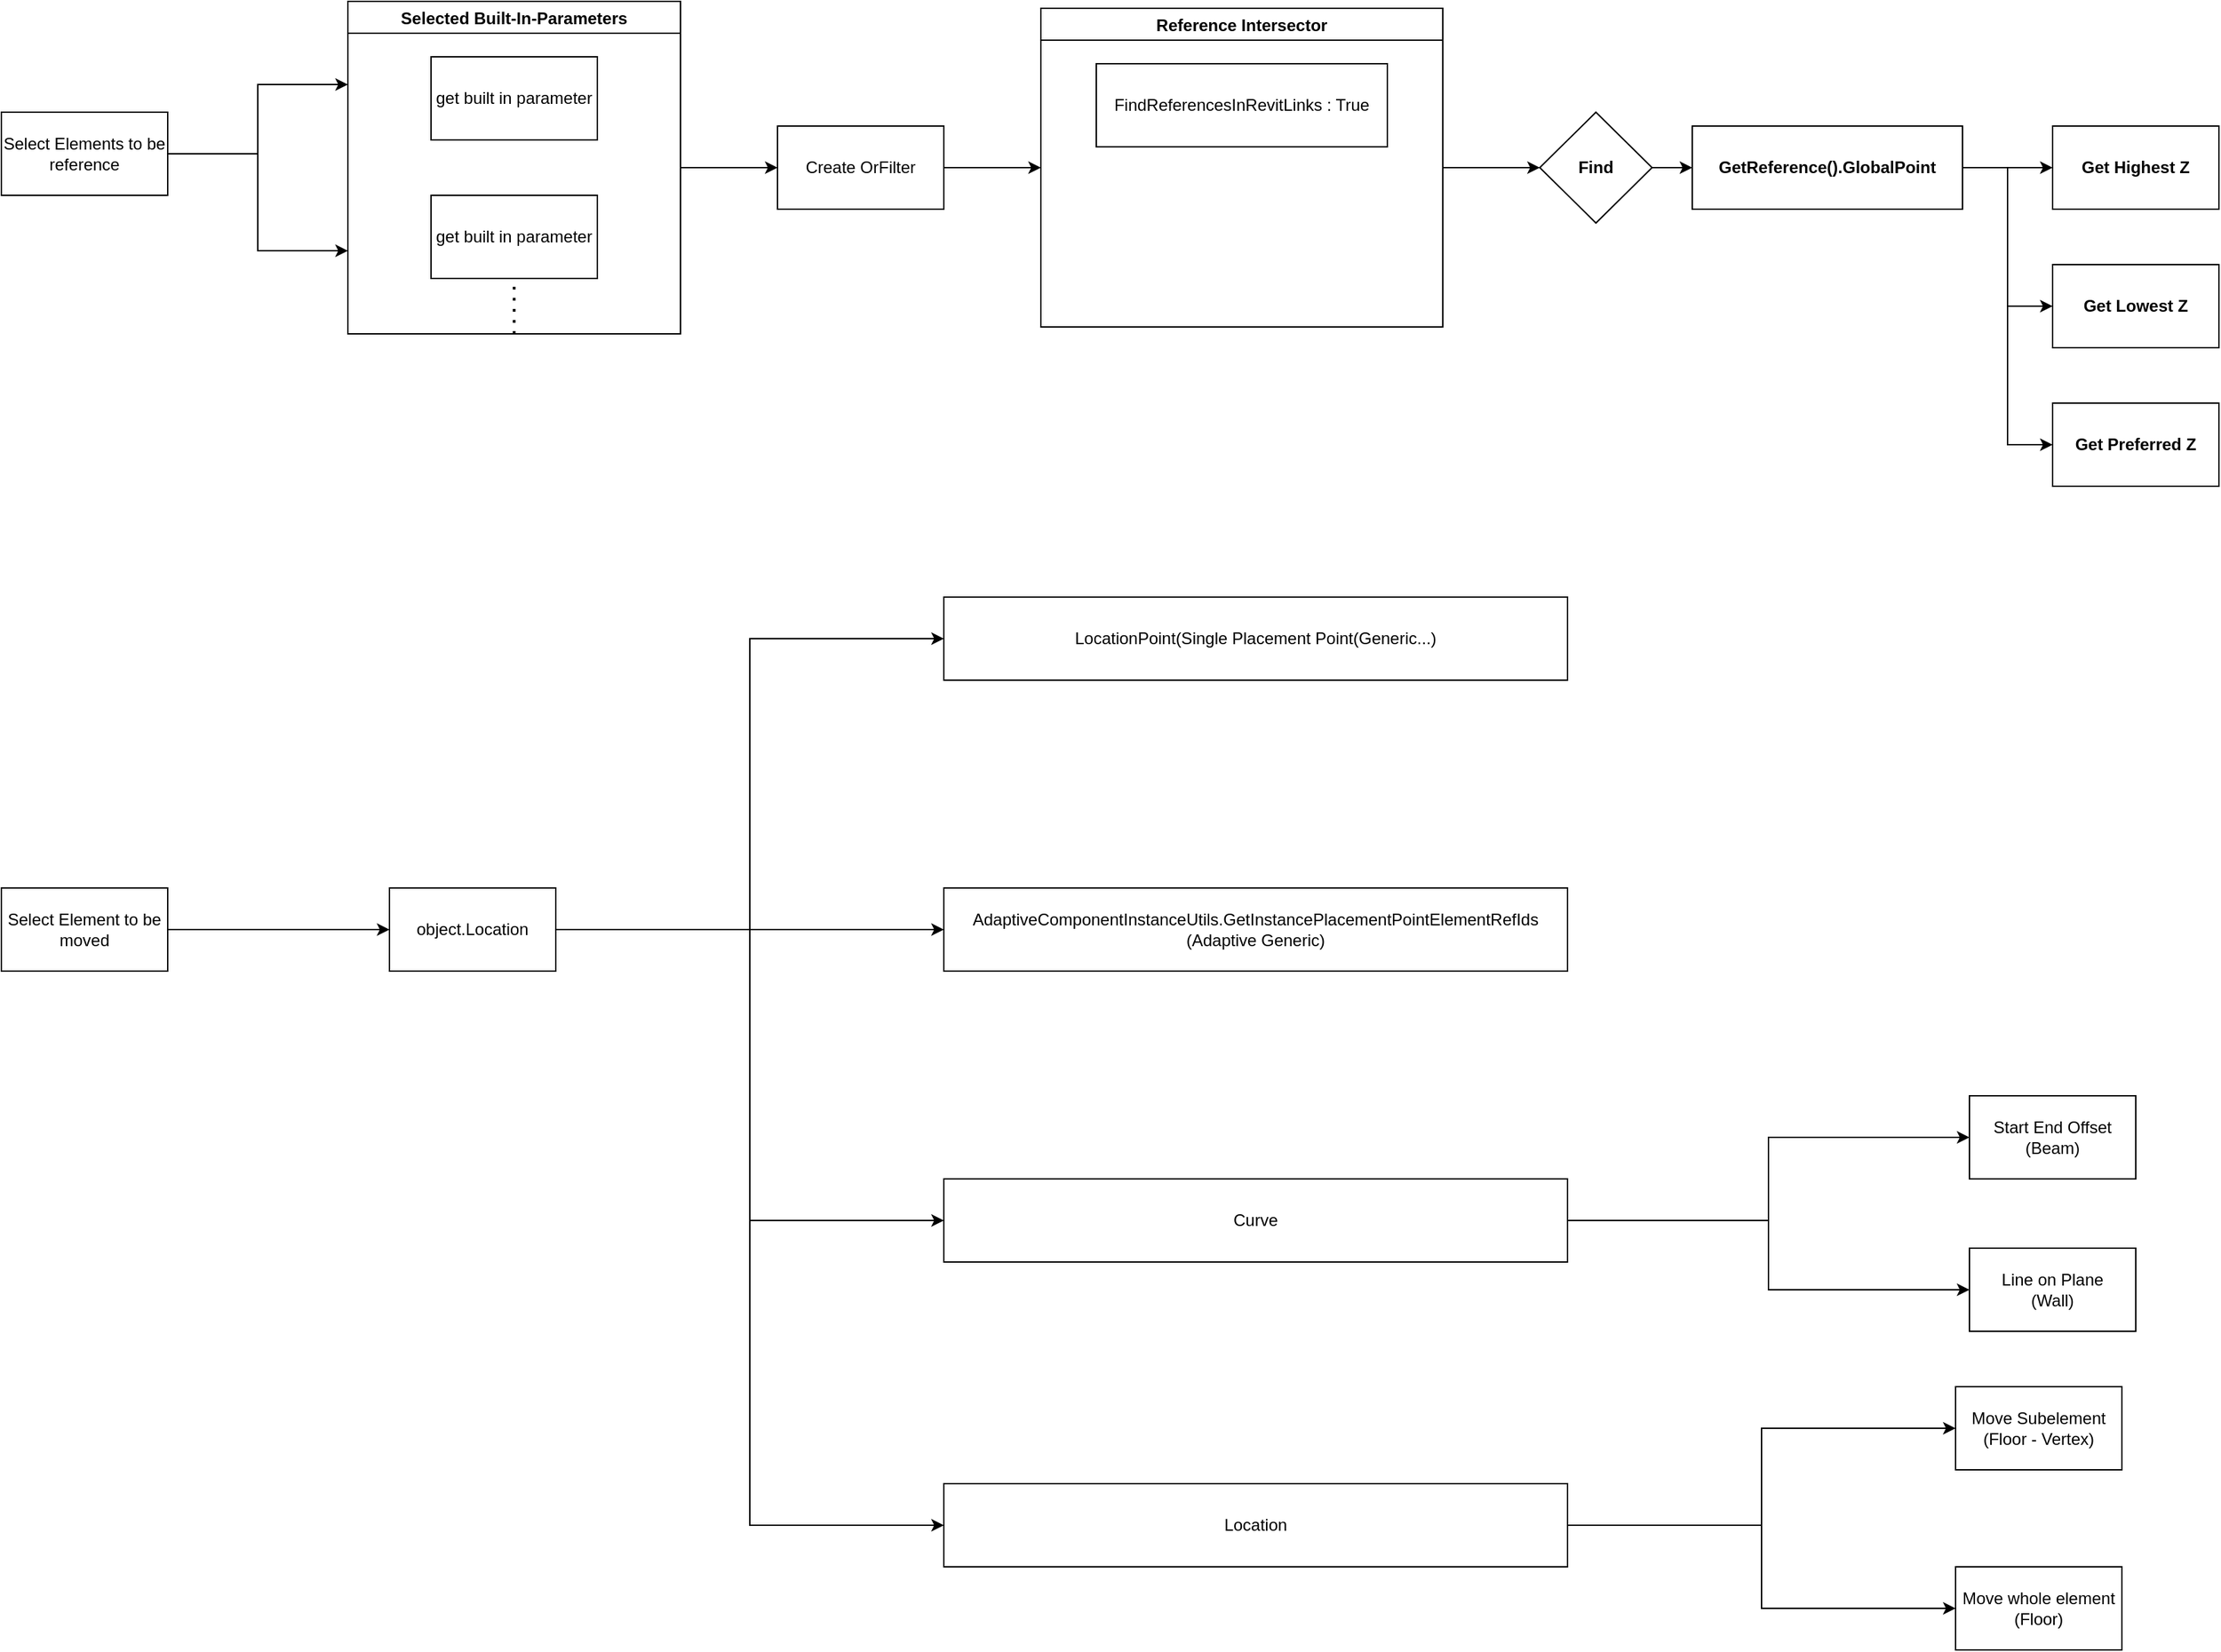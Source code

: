 <mxfile version="18.0.6" type="device"><diagram id="QwqMATYTbQNphsK03qQ8" name="Page-1"><mxGraphModel dx="2031" dy="1636" grid="1" gridSize="10" guides="1" tooltips="1" connect="1" arrows="1" fold="1" page="0" pageScale="1" pageWidth="1654" pageHeight="1169" math="0" shadow="0"><root><mxCell id="0"/><mxCell id="1" parent="0"/><mxCell id="0lFgRPR0kxqmGjOikTGo-10" style="edgeStyle=orthogonalEdgeStyle;rounded=0;orthogonalLoop=1;jettySize=auto;html=1;entryX=0;entryY=0.25;entryDx=0;entryDy=0;" edge="1" parent="1" source="0lFgRPR0kxqmGjOikTGo-1" target="0lFgRPR0kxqmGjOikTGo-16"><mxGeometry relative="1" as="geometry"><mxPoint x="400" y="-90" as="targetPoint"/></mxGeometry></mxCell><mxCell id="0lFgRPR0kxqmGjOikTGo-11" style="edgeStyle=orthogonalEdgeStyle;rounded=0;orthogonalLoop=1;jettySize=auto;html=1;exitX=1;exitY=0.5;exitDx=0;exitDy=0;entryX=0;entryY=0.75;entryDx=0;entryDy=0;" edge="1" parent="1" source="0lFgRPR0kxqmGjOikTGo-1" target="0lFgRPR0kxqmGjOikTGo-16"><mxGeometry relative="1" as="geometry"><mxPoint x="410" y="100" as="targetPoint"/></mxGeometry></mxCell><mxCell id="0lFgRPR0kxqmGjOikTGo-1" value="Select Elements to be reference" style="rounded=0;whiteSpace=wrap;html=1;" vertex="1" parent="1"><mxGeometry x="250" y="-30" width="120" height="60" as="geometry"/></mxCell><mxCell id="0lFgRPR0kxqmGjOikTGo-36" value="" style="edgeStyle=orthogonalEdgeStyle;rounded=0;orthogonalLoop=1;jettySize=auto;html=1;" edge="1" parent="1" source="0lFgRPR0kxqmGjOikTGo-2" target="0lFgRPR0kxqmGjOikTGo-35"><mxGeometry relative="1" as="geometry"/></mxCell><mxCell id="0lFgRPR0kxqmGjOikTGo-2" value="Select Element to be moved" style="rounded=0;whiteSpace=wrap;html=1;" vertex="1" parent="1"><mxGeometry x="250" y="530" width="120" height="60" as="geometry"/></mxCell><mxCell id="0lFgRPR0kxqmGjOikTGo-20" style="edgeStyle=orthogonalEdgeStyle;rounded=0;orthogonalLoop=1;jettySize=auto;html=1;entryX=0;entryY=0.5;entryDx=0;entryDy=0;" edge="1" parent="1" source="0lFgRPR0kxqmGjOikTGo-8" target="0lFgRPR0kxqmGjOikTGo-18"><mxGeometry relative="1" as="geometry"/></mxCell><mxCell id="0lFgRPR0kxqmGjOikTGo-8" value="Create OrFilter" style="rounded=0;whiteSpace=wrap;html=1;" vertex="1" parent="1"><mxGeometry x="810" y="-20" width="120" height="60" as="geometry"/></mxCell><mxCell id="0lFgRPR0kxqmGjOikTGo-17" style="edgeStyle=orthogonalEdgeStyle;rounded=0;orthogonalLoop=1;jettySize=auto;html=1;entryX=0;entryY=0.5;entryDx=0;entryDy=0;" edge="1" parent="1" source="0lFgRPR0kxqmGjOikTGo-16" target="0lFgRPR0kxqmGjOikTGo-8"><mxGeometry relative="1" as="geometry"/></mxCell><mxCell id="0lFgRPR0kxqmGjOikTGo-16" value="Selected Built-In-Parameters" style="swimlane;" vertex="1" parent="1"><mxGeometry x="500" y="-110" width="240" height="240" as="geometry"/></mxCell><mxCell id="0lFgRPR0kxqmGjOikTGo-7" value="get built in parameter" style="rounded=0;whiteSpace=wrap;html=1;" vertex="1" parent="0lFgRPR0kxqmGjOikTGo-16"><mxGeometry x="60" y="40" width="120" height="60" as="geometry"/></mxCell><mxCell id="0lFgRPR0kxqmGjOikTGo-3" value="get built in parameter" style="rounded=0;whiteSpace=wrap;html=1;" vertex="1" parent="0lFgRPR0kxqmGjOikTGo-16"><mxGeometry x="60" y="140" width="120" height="60" as="geometry"/></mxCell><mxCell id="0lFgRPR0kxqmGjOikTGo-12" value="" style="endArrow=none;dashed=1;html=1;dashPattern=1 3;strokeWidth=2;rounded=0;entryX=0.5;entryY=1;entryDx=0;entryDy=0;exitX=0.5;exitY=1;exitDx=0;exitDy=0;" edge="1" parent="0lFgRPR0kxqmGjOikTGo-16" source="0lFgRPR0kxqmGjOikTGo-16" target="0lFgRPR0kxqmGjOikTGo-3"><mxGeometry width="50" height="50" relative="1" as="geometry"><mxPoint x="120" y="310" as="sourcePoint"/><mxPoint x="140" y="270" as="targetPoint"/></mxGeometry></mxCell><mxCell id="0lFgRPR0kxqmGjOikTGo-22" value="" style="edgeStyle=orthogonalEdgeStyle;rounded=0;orthogonalLoop=1;jettySize=auto;html=1;" edge="1" parent="1" source="0lFgRPR0kxqmGjOikTGo-18" target="0lFgRPR0kxqmGjOikTGo-21"><mxGeometry relative="1" as="geometry"/></mxCell><mxCell id="0lFgRPR0kxqmGjOikTGo-18" value="Reference Intersector" style="swimlane;" vertex="1" parent="1"><mxGeometry x="1000" y="-105" width="290" height="230" as="geometry"/></mxCell><mxCell id="0lFgRPR0kxqmGjOikTGo-19" value="FindReferencesInRevitLinks : True" style="rounded=0;whiteSpace=wrap;html=1;" vertex="1" parent="0lFgRPR0kxqmGjOikTGo-18"><mxGeometry x="40" y="40" width="210" height="60" as="geometry"/></mxCell><mxCell id="0lFgRPR0kxqmGjOikTGo-24" value="" style="edgeStyle=orthogonalEdgeStyle;rounded=0;orthogonalLoop=1;jettySize=auto;html=1;" edge="1" parent="1" source="0lFgRPR0kxqmGjOikTGo-21" target="0lFgRPR0kxqmGjOikTGo-23"><mxGeometry relative="1" as="geometry"/></mxCell><mxCell id="0lFgRPR0kxqmGjOikTGo-21" value="Find" style="rhombus;whiteSpace=wrap;html=1;fontStyle=1;startSize=23;" vertex="1" parent="1"><mxGeometry x="1360" y="-30" width="81" height="80" as="geometry"/></mxCell><mxCell id="0lFgRPR0kxqmGjOikTGo-29" value="" style="edgeStyle=orthogonalEdgeStyle;rounded=0;orthogonalLoop=1;jettySize=auto;html=1;" edge="1" parent="1" source="0lFgRPR0kxqmGjOikTGo-23" target="0lFgRPR0kxqmGjOikTGo-28"><mxGeometry relative="1" as="geometry"/></mxCell><mxCell id="0lFgRPR0kxqmGjOikTGo-31" style="edgeStyle=orthogonalEdgeStyle;rounded=0;orthogonalLoop=1;jettySize=auto;html=1;entryX=0;entryY=0.5;entryDx=0;entryDy=0;" edge="1" parent="1" source="0lFgRPR0kxqmGjOikTGo-23" target="0lFgRPR0kxqmGjOikTGo-30"><mxGeometry relative="1" as="geometry"/></mxCell><mxCell id="0lFgRPR0kxqmGjOikTGo-33" style="edgeStyle=orthogonalEdgeStyle;rounded=0;orthogonalLoop=1;jettySize=auto;html=1;exitX=1;exitY=0.5;exitDx=0;exitDy=0;entryX=0;entryY=0.5;entryDx=0;entryDy=0;" edge="1" parent="1" source="0lFgRPR0kxqmGjOikTGo-23" target="0lFgRPR0kxqmGjOikTGo-32"><mxGeometry relative="1" as="geometry"/></mxCell><mxCell id="0lFgRPR0kxqmGjOikTGo-23" value="GetReference().GlobalPoint" style="whiteSpace=wrap;html=1;fontStyle=1;startSize=23;" vertex="1" parent="1"><mxGeometry x="1470" y="-20" width="195" height="60" as="geometry"/></mxCell><mxCell id="0lFgRPR0kxqmGjOikTGo-28" value="Get Highest Z" style="whiteSpace=wrap;html=1;fontStyle=1;startSize=23;" vertex="1" parent="1"><mxGeometry x="1730" y="-20" width="120" height="60" as="geometry"/></mxCell><mxCell id="0lFgRPR0kxqmGjOikTGo-30" value="Get Lowest Z" style="whiteSpace=wrap;html=1;fontStyle=1;startSize=23;" vertex="1" parent="1"><mxGeometry x="1730" y="80" width="120" height="60" as="geometry"/></mxCell><mxCell id="0lFgRPR0kxqmGjOikTGo-32" value="Get Preferred Z" style="whiteSpace=wrap;html=1;fontStyle=1;startSize=23;" vertex="1" parent="1"><mxGeometry x="1730" y="180" width="120" height="60" as="geometry"/></mxCell><mxCell id="0lFgRPR0kxqmGjOikTGo-38" value="" style="edgeStyle=orthogonalEdgeStyle;rounded=0;orthogonalLoop=1;jettySize=auto;html=1;entryX=0;entryY=0.5;entryDx=0;entryDy=0;" edge="1" parent="1" source="0lFgRPR0kxqmGjOikTGo-35" target="0lFgRPR0kxqmGjOikTGo-37"><mxGeometry relative="1" as="geometry"/></mxCell><mxCell id="0lFgRPR0kxqmGjOikTGo-40" value="" style="edgeStyle=orthogonalEdgeStyle;rounded=0;orthogonalLoop=1;jettySize=auto;html=1;" edge="1" parent="1" source="0lFgRPR0kxqmGjOikTGo-35" target="0lFgRPR0kxqmGjOikTGo-39"><mxGeometry relative="1" as="geometry"/></mxCell><mxCell id="0lFgRPR0kxqmGjOikTGo-43" value="" style="edgeStyle=orthogonalEdgeStyle;rounded=0;orthogonalLoop=1;jettySize=auto;html=1;entryX=0;entryY=0.5;entryDx=0;entryDy=0;" edge="1" parent="1" source="0lFgRPR0kxqmGjOikTGo-35" target="0lFgRPR0kxqmGjOikTGo-42"><mxGeometry relative="1" as="geometry"/></mxCell><mxCell id="0lFgRPR0kxqmGjOikTGo-49" value="" style="edgeStyle=orthogonalEdgeStyle;rounded=0;orthogonalLoop=1;jettySize=auto;html=1;entryX=0;entryY=0.5;entryDx=0;entryDy=0;" edge="1" parent="1" source="0lFgRPR0kxqmGjOikTGo-35" target="0lFgRPR0kxqmGjOikTGo-48"><mxGeometry relative="1" as="geometry"/></mxCell><mxCell id="0lFgRPR0kxqmGjOikTGo-35" value="object.Location" style="rounded=0;whiteSpace=wrap;html=1;" vertex="1" parent="1"><mxGeometry x="530" y="530" width="120" height="60" as="geometry"/></mxCell><mxCell id="0lFgRPR0kxqmGjOikTGo-37" value="LocationPoint(Single Placement Point(Generic...)" style="rounded=0;whiteSpace=wrap;html=1;" vertex="1" parent="1"><mxGeometry x="930" y="320" width="450" height="60" as="geometry"/></mxCell><mxCell id="0lFgRPR0kxqmGjOikTGo-39" value="AdaptiveComponentInstanceUtils.GetInstancePlacementPointElementRefIds&lt;br&gt;(Adaptive Generic)" style="rounded=0;whiteSpace=wrap;html=1;" vertex="1" parent="1"><mxGeometry x="930" y="530" width="450" height="60" as="geometry"/></mxCell><mxCell id="0lFgRPR0kxqmGjOikTGo-45" value="" style="edgeStyle=orthogonalEdgeStyle;rounded=0;orthogonalLoop=1;jettySize=auto;html=1;" edge="1" parent="1" source="0lFgRPR0kxqmGjOikTGo-42" target="0lFgRPR0kxqmGjOikTGo-44"><mxGeometry relative="1" as="geometry"/></mxCell><mxCell id="0lFgRPR0kxqmGjOikTGo-47" value="" style="edgeStyle=orthogonalEdgeStyle;rounded=0;orthogonalLoop=1;jettySize=auto;html=1;" edge="1" parent="1" source="0lFgRPR0kxqmGjOikTGo-42" target="0lFgRPR0kxqmGjOikTGo-46"><mxGeometry relative="1" as="geometry"/></mxCell><mxCell id="0lFgRPR0kxqmGjOikTGo-42" value="Curve" style="rounded=0;whiteSpace=wrap;html=1;" vertex="1" parent="1"><mxGeometry x="930" y="740" width="450" height="60" as="geometry"/></mxCell><mxCell id="0lFgRPR0kxqmGjOikTGo-44" value="Start End Offset&lt;br&gt;(Beam)" style="whiteSpace=wrap;html=1;rounded=0;" vertex="1" parent="1"><mxGeometry x="1670" y="680" width="120" height="60" as="geometry"/></mxCell><mxCell id="0lFgRPR0kxqmGjOikTGo-46" value="Line on Plane&lt;br&gt;(Wall)" style="whiteSpace=wrap;html=1;rounded=0;" vertex="1" parent="1"><mxGeometry x="1670" y="790" width="120" height="60" as="geometry"/></mxCell><mxCell id="0lFgRPR0kxqmGjOikTGo-51" value="" style="edgeStyle=orthogonalEdgeStyle;rounded=0;orthogonalLoop=1;jettySize=auto;html=1;entryX=0;entryY=0.5;entryDx=0;entryDy=0;" edge="1" parent="1" source="0lFgRPR0kxqmGjOikTGo-48" target="0lFgRPR0kxqmGjOikTGo-50"><mxGeometry relative="1" as="geometry"/></mxCell><mxCell id="0lFgRPR0kxqmGjOikTGo-53" value="" style="edgeStyle=orthogonalEdgeStyle;rounded=0;orthogonalLoop=1;jettySize=auto;html=1;" edge="1" parent="1" source="0lFgRPR0kxqmGjOikTGo-48" target="0lFgRPR0kxqmGjOikTGo-52"><mxGeometry relative="1" as="geometry"/></mxCell><mxCell id="0lFgRPR0kxqmGjOikTGo-48" value="Location" style="whiteSpace=wrap;html=1;rounded=0;" vertex="1" parent="1"><mxGeometry x="930" y="960" width="450" height="60" as="geometry"/></mxCell><mxCell id="0lFgRPR0kxqmGjOikTGo-50" value="Move Subelement&lt;br&gt;(Floor - Vertex)" style="whiteSpace=wrap;html=1;rounded=0;" vertex="1" parent="1"><mxGeometry x="1660" y="890" width="120" height="60" as="geometry"/></mxCell><mxCell id="0lFgRPR0kxqmGjOikTGo-52" value="Move whole element&lt;br&gt;(Floor)" style="whiteSpace=wrap;html=1;rounded=0;" vertex="1" parent="1"><mxGeometry x="1660" y="1020" width="120" height="60" as="geometry"/></mxCell></root></mxGraphModel></diagram></mxfile>